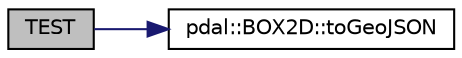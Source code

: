 digraph "TEST"
{
  edge [fontname="Helvetica",fontsize="10",labelfontname="Helvetica",labelfontsize="10"];
  node [fontname="Helvetica",fontsize="10",shape=record];
  rankdir="LR";
  Node1 [label="TEST",height=0.2,width=0.4,color="black", fillcolor="grey75", style="filled", fontcolor="black"];
  Node1 -> Node2 [color="midnightblue",fontsize="10",style="solid",fontname="Helvetica"];
  Node2 [label="pdal::BOX2D::toGeoJSON",height=0.2,width=0.4,color="black", fillcolor="white", style="filled",URL="$classpdal_1_1BOX2D.html#ab18536eadefcad6fed1f73d7dbc4e013"];
}
